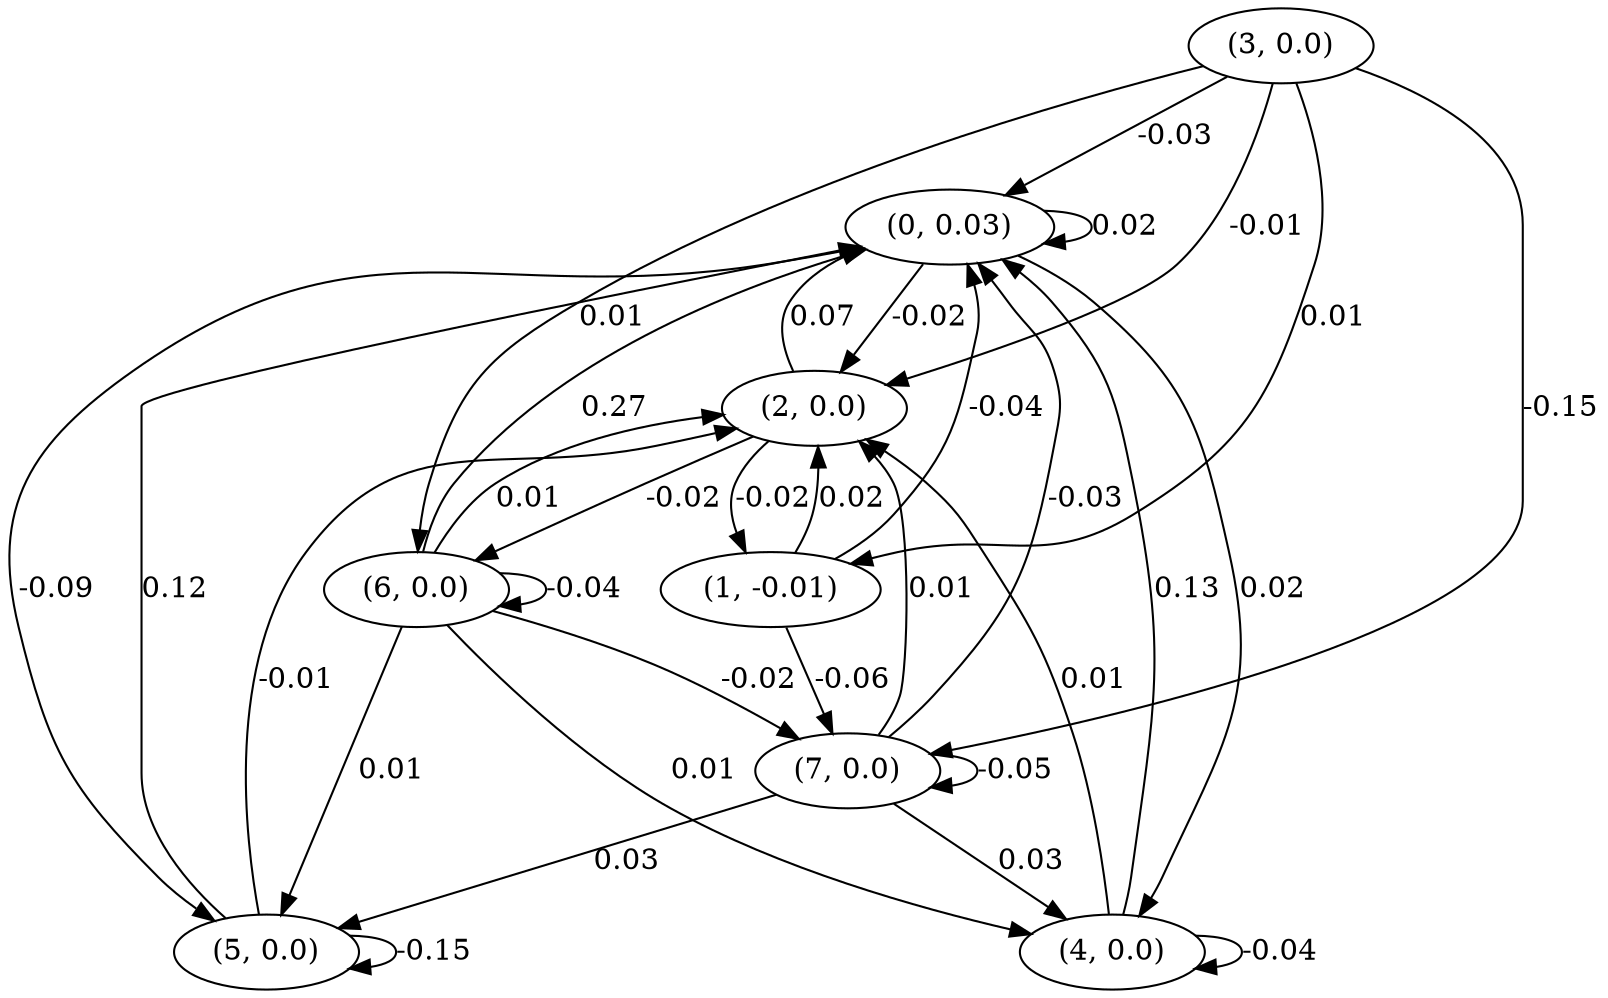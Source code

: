 digraph {
    0 [ label = "(0, 0.03)" ]
    1 [ label = "(1, -0.01)" ]
    2 [ label = "(2, 0.0)" ]
    3 [ label = "(3, 0.0)" ]
    4 [ label = "(4, 0.0)" ]
    5 [ label = "(5, 0.0)" ]
    6 [ label = "(6, 0.0)" ]
    7 [ label = "(7, 0.0)" ]
    0 -> 0 [ label = "0.02" ]
    4 -> 4 [ label = "-0.04" ]
    5 -> 5 [ label = "-0.15" ]
    6 -> 6 [ label = "-0.04" ]
    7 -> 7 [ label = "-0.05" ]
    1 -> 0 [ label = "-0.04" ]
    2 -> 0 [ label = "0.07" ]
    3 -> 0 [ label = "-0.03" ]
    4 -> 0 [ label = "0.13" ]
    5 -> 0 [ label = "0.12" ]
    6 -> 0 [ label = "0.27" ]
    7 -> 0 [ label = "-0.03" ]
    2 -> 1 [ label = "-0.02" ]
    3 -> 1 [ label = "0.01" ]
    0 -> 2 [ label = "-0.02" ]
    1 -> 2 [ label = "0.02" ]
    3 -> 2 [ label = "-0.01" ]
    4 -> 2 [ label = "0.01" ]
    5 -> 2 [ label = "-0.01" ]
    6 -> 2 [ label = "0.01" ]
    7 -> 2 [ label = "0.01" ]
    0 -> 4 [ label = "0.02" ]
    6 -> 4 [ label = "0.01" ]
    7 -> 4 [ label = "0.03" ]
    0 -> 5 [ label = "-0.09" ]
    6 -> 5 [ label = "0.01" ]
    7 -> 5 [ label = "0.03" ]
    2 -> 6 [ label = "-0.02" ]
    3 -> 6 [ label = "0.01" ]
    1 -> 7 [ label = "-0.06" ]
    3 -> 7 [ label = "-0.15" ]
    6 -> 7 [ label = "-0.02" ]
}

